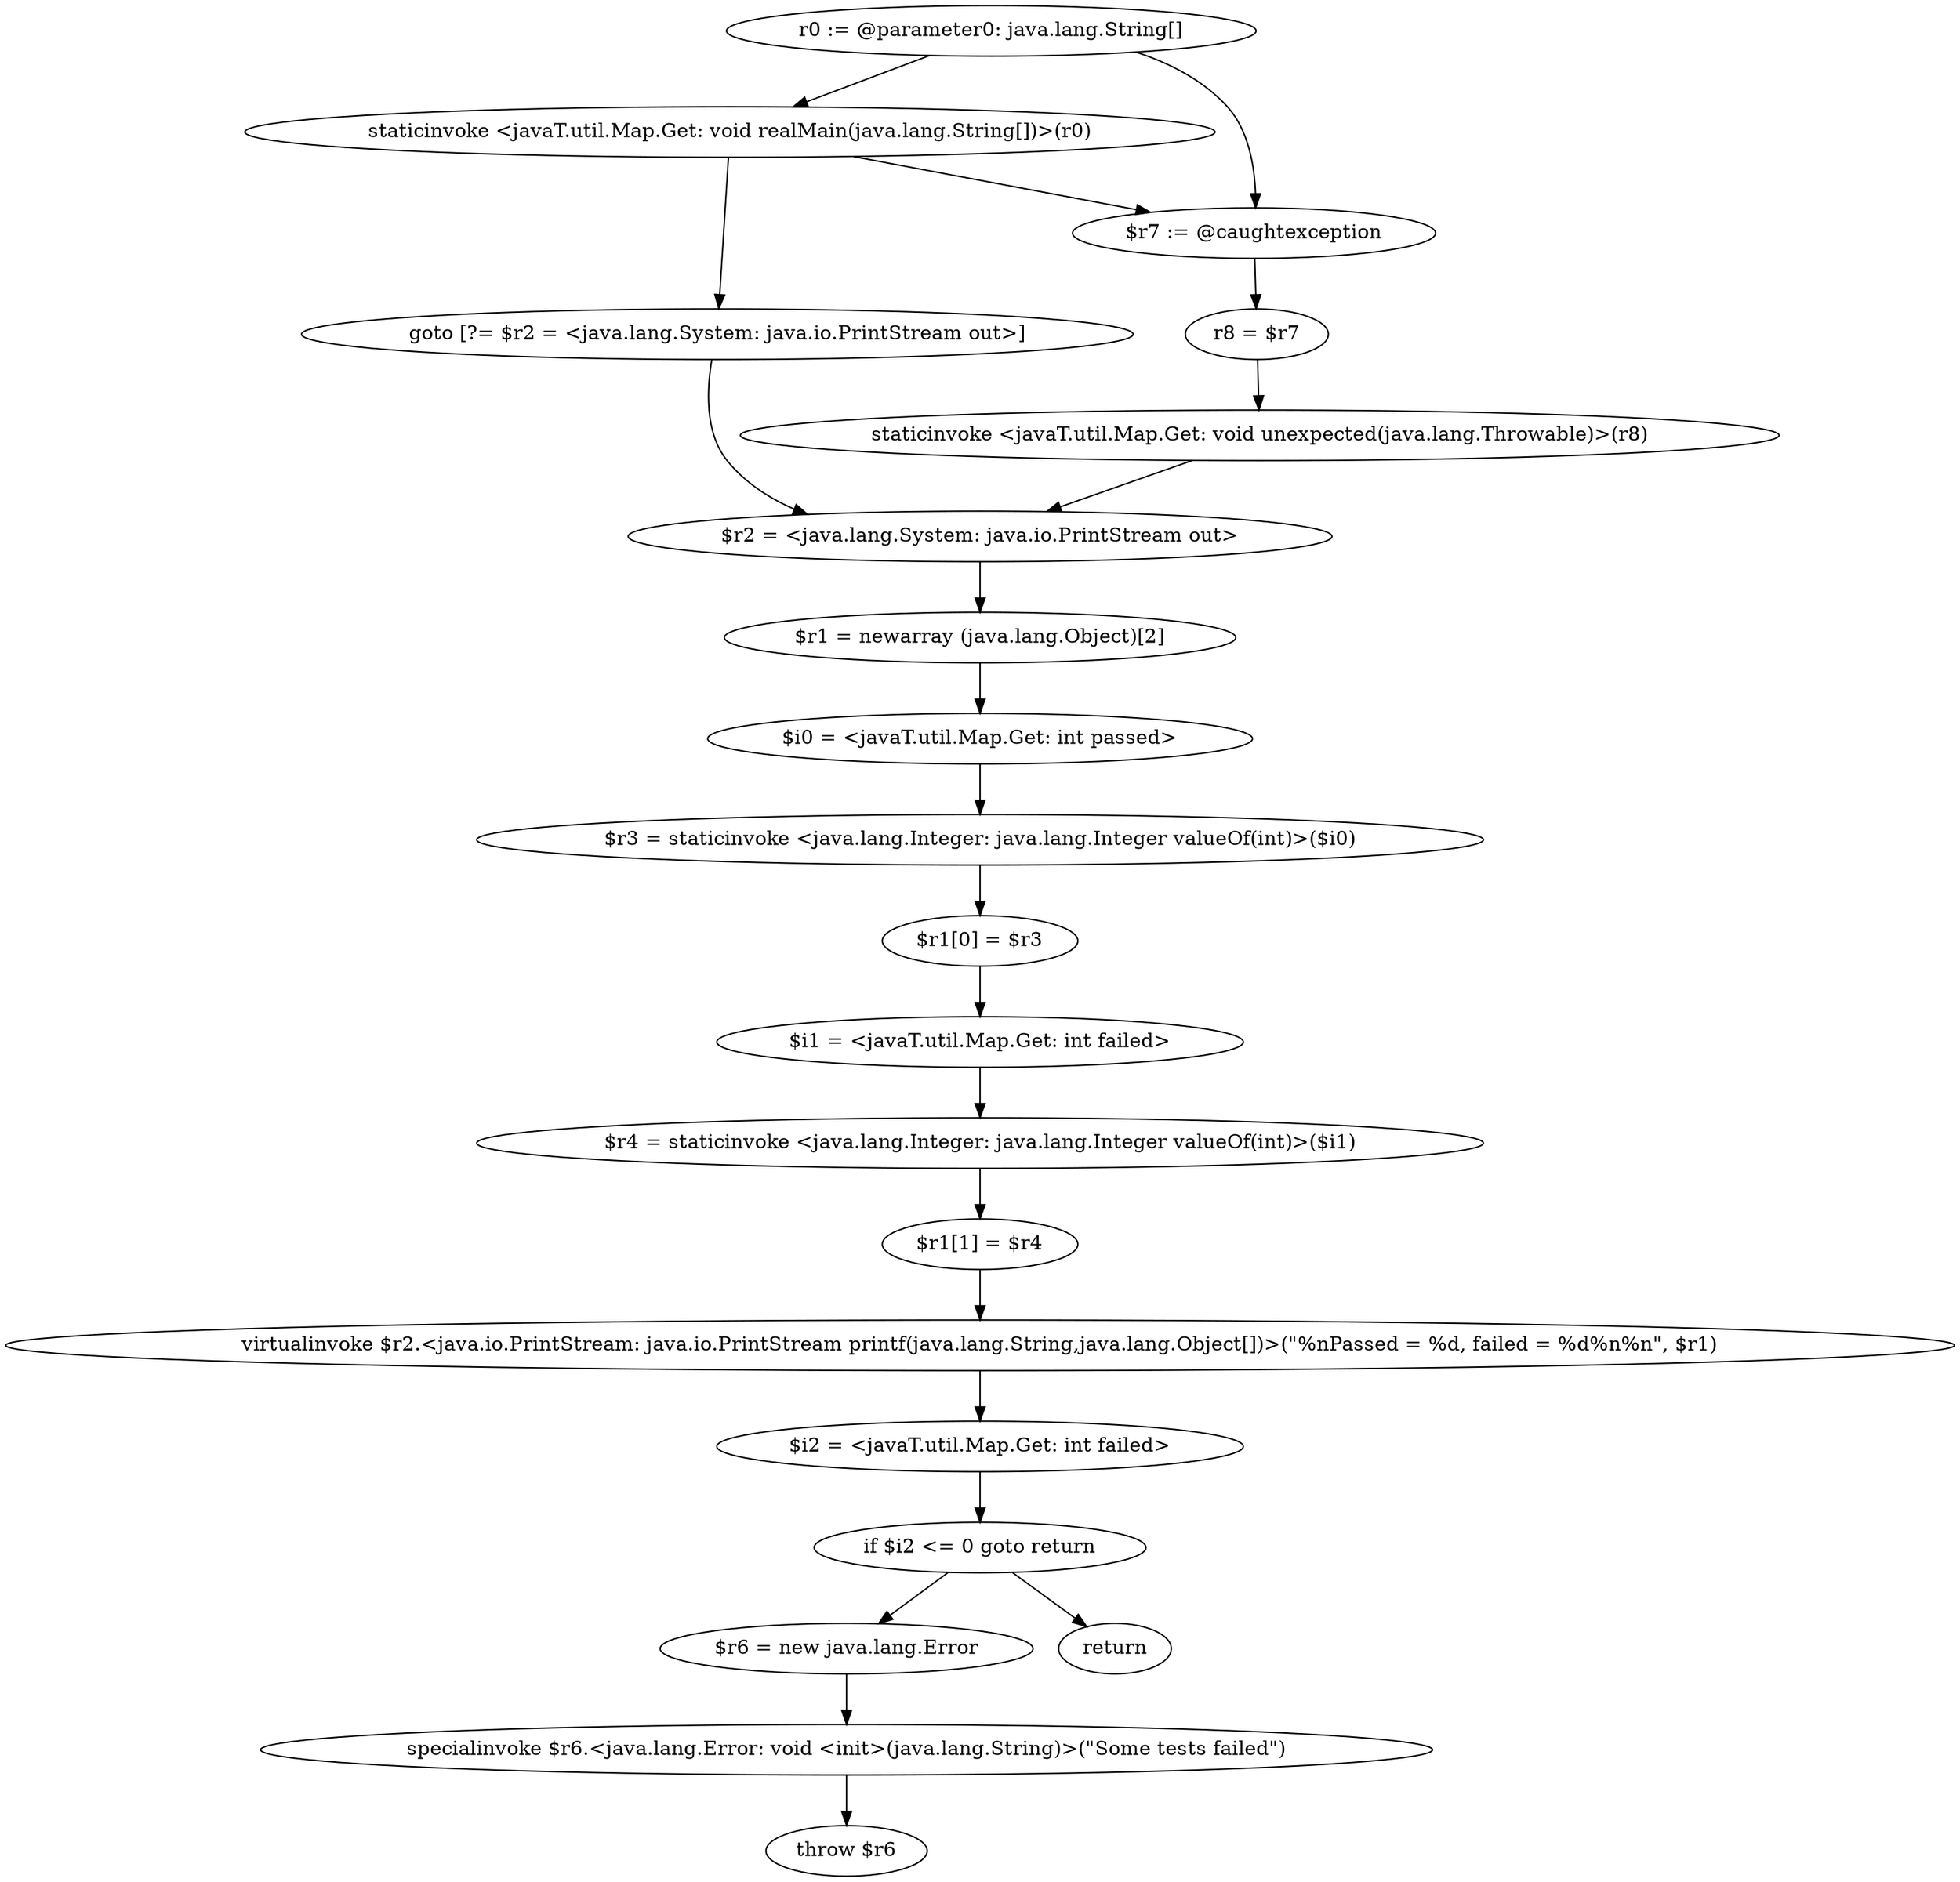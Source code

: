 digraph "unitGraph" {
    "r0 := @parameter0: java.lang.String[]"
    "staticinvoke <javaT.util.Map.Get: void realMain(java.lang.String[])>(r0)"
    "goto [?= $r2 = <java.lang.System: java.io.PrintStream out>]"
    "$r7 := @caughtexception"
    "r8 = $r7"
    "staticinvoke <javaT.util.Map.Get: void unexpected(java.lang.Throwable)>(r8)"
    "$r2 = <java.lang.System: java.io.PrintStream out>"
    "$r1 = newarray (java.lang.Object)[2]"
    "$i0 = <javaT.util.Map.Get: int passed>"
    "$r3 = staticinvoke <java.lang.Integer: java.lang.Integer valueOf(int)>($i0)"
    "$r1[0] = $r3"
    "$i1 = <javaT.util.Map.Get: int failed>"
    "$r4 = staticinvoke <java.lang.Integer: java.lang.Integer valueOf(int)>($i1)"
    "$r1[1] = $r4"
    "virtualinvoke $r2.<java.io.PrintStream: java.io.PrintStream printf(java.lang.String,java.lang.Object[])>(\"%nPassed = %d, failed = %d%n%n\", $r1)"
    "$i2 = <javaT.util.Map.Get: int failed>"
    "if $i2 <= 0 goto return"
    "$r6 = new java.lang.Error"
    "specialinvoke $r6.<java.lang.Error: void <init>(java.lang.String)>(\"Some tests failed\")"
    "throw $r6"
    "return"
    "r0 := @parameter0: java.lang.String[]"->"staticinvoke <javaT.util.Map.Get: void realMain(java.lang.String[])>(r0)";
    "r0 := @parameter0: java.lang.String[]"->"$r7 := @caughtexception";
    "staticinvoke <javaT.util.Map.Get: void realMain(java.lang.String[])>(r0)"->"goto [?= $r2 = <java.lang.System: java.io.PrintStream out>]";
    "staticinvoke <javaT.util.Map.Get: void realMain(java.lang.String[])>(r0)"->"$r7 := @caughtexception";
    "goto [?= $r2 = <java.lang.System: java.io.PrintStream out>]"->"$r2 = <java.lang.System: java.io.PrintStream out>";
    "$r7 := @caughtexception"->"r8 = $r7";
    "r8 = $r7"->"staticinvoke <javaT.util.Map.Get: void unexpected(java.lang.Throwable)>(r8)";
    "staticinvoke <javaT.util.Map.Get: void unexpected(java.lang.Throwable)>(r8)"->"$r2 = <java.lang.System: java.io.PrintStream out>";
    "$r2 = <java.lang.System: java.io.PrintStream out>"->"$r1 = newarray (java.lang.Object)[2]";
    "$r1 = newarray (java.lang.Object)[2]"->"$i0 = <javaT.util.Map.Get: int passed>";
    "$i0 = <javaT.util.Map.Get: int passed>"->"$r3 = staticinvoke <java.lang.Integer: java.lang.Integer valueOf(int)>($i0)";
    "$r3 = staticinvoke <java.lang.Integer: java.lang.Integer valueOf(int)>($i0)"->"$r1[0] = $r3";
    "$r1[0] = $r3"->"$i1 = <javaT.util.Map.Get: int failed>";
    "$i1 = <javaT.util.Map.Get: int failed>"->"$r4 = staticinvoke <java.lang.Integer: java.lang.Integer valueOf(int)>($i1)";
    "$r4 = staticinvoke <java.lang.Integer: java.lang.Integer valueOf(int)>($i1)"->"$r1[1] = $r4";
    "$r1[1] = $r4"->"virtualinvoke $r2.<java.io.PrintStream: java.io.PrintStream printf(java.lang.String,java.lang.Object[])>(\"%nPassed = %d, failed = %d%n%n\", $r1)";
    "virtualinvoke $r2.<java.io.PrintStream: java.io.PrintStream printf(java.lang.String,java.lang.Object[])>(\"%nPassed = %d, failed = %d%n%n\", $r1)"->"$i2 = <javaT.util.Map.Get: int failed>";
    "$i2 = <javaT.util.Map.Get: int failed>"->"if $i2 <= 0 goto return";
    "if $i2 <= 0 goto return"->"$r6 = new java.lang.Error";
    "if $i2 <= 0 goto return"->"return";
    "$r6 = new java.lang.Error"->"specialinvoke $r6.<java.lang.Error: void <init>(java.lang.String)>(\"Some tests failed\")";
    "specialinvoke $r6.<java.lang.Error: void <init>(java.lang.String)>(\"Some tests failed\")"->"throw $r6";
}
